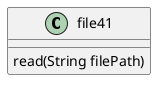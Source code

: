 @startuml
'https://plantuml.com/sequence-diagram

class file41 {

read(String filePath)

}


@enduml